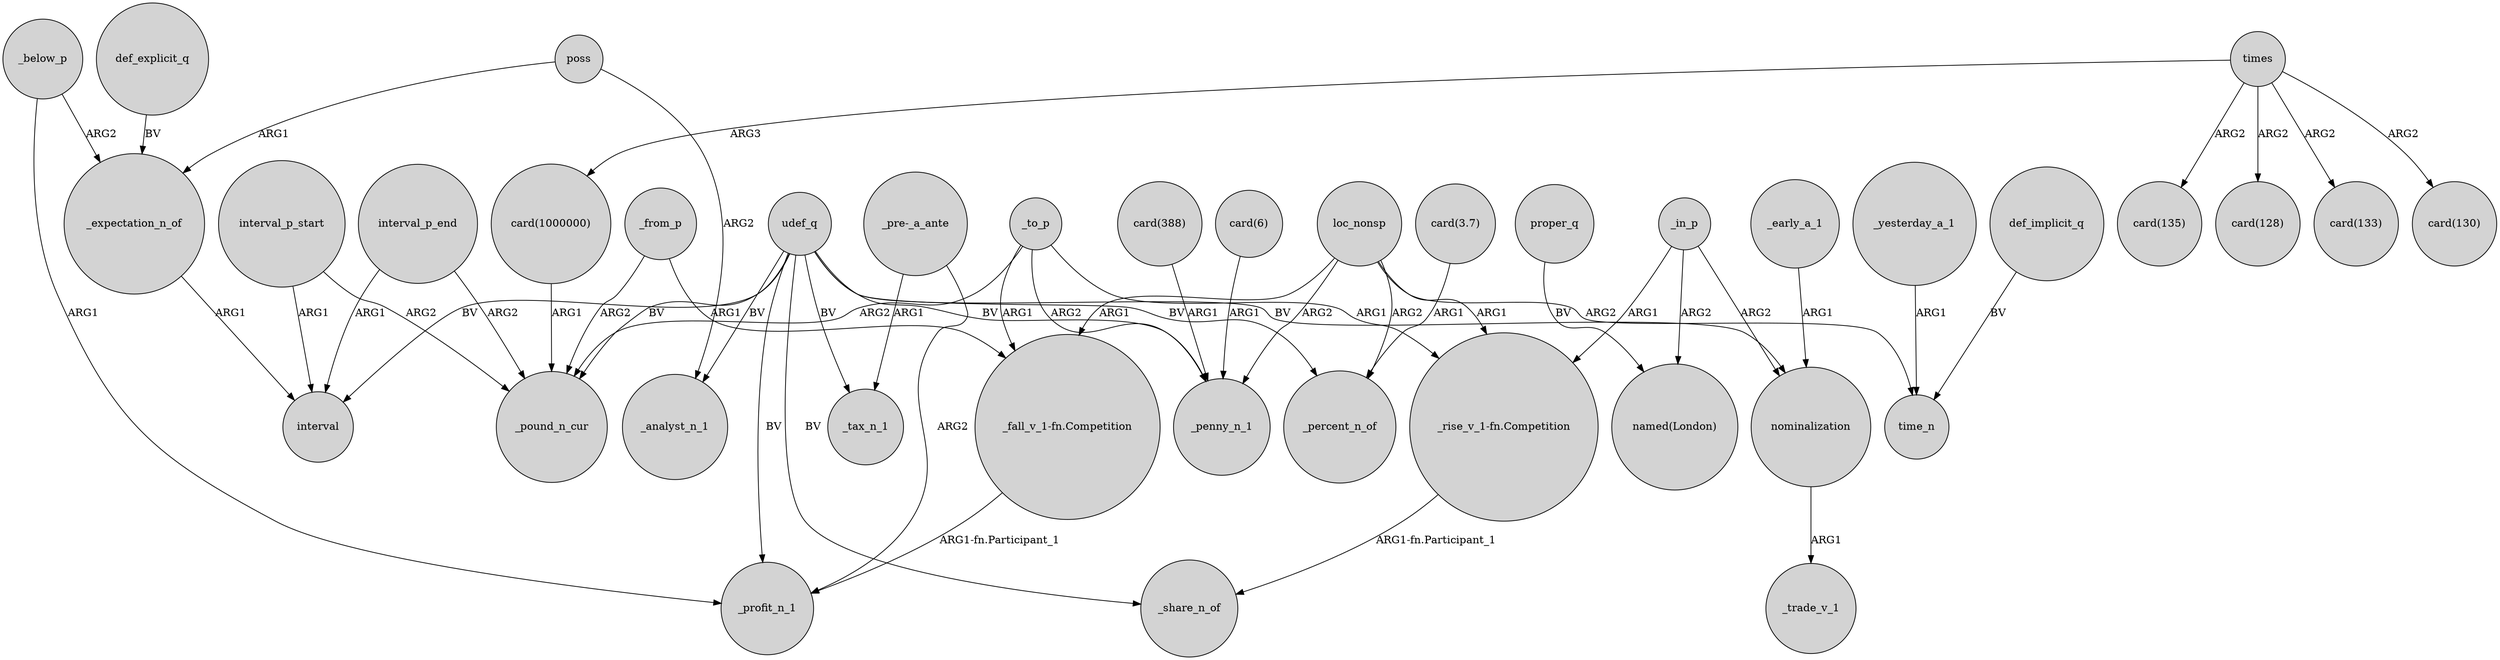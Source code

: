 digraph {
	node [shape=circle style=filled]
	udef_q -> _pound_n_cur [label=BV]
	"card(388)" -> _penny_n_1 [label=ARG1]
	_expectation_n_of -> interval [label=ARG1]
	"_rise_v_1-fn.Competition" -> _share_n_of [label="ARG1-fn.Participant_1"]
	"card(3.7)" -> _percent_n_of [label=ARG1]
	loc_nonsp -> "_rise_v_1-fn.Competition" [label=ARG1]
	_to_p -> "_fall_v_1-fn.Competition" [label=ARG1]
	_in_p -> "named(London)" [label=ARG2]
	udef_q -> _analyst_n_1 [label=BV]
	"_pre-_a_ante" -> _profit_n_1 [label=ARG2]
	loc_nonsp -> "_fall_v_1-fn.Competition" [label=ARG1]
	udef_q -> nominalization [label=BV]
	udef_q -> _tax_n_1 [label=BV]
	udef_q -> interval [label=BV]
	times -> "card(1000000)" [label=ARG3]
	_early_a_1 -> nominalization [label=ARG1]
	udef_q -> _profit_n_1 [label=BV]
	_yesterday_a_1 -> time_n [label=ARG1]
	_to_p -> _penny_n_1 [label=ARG2]
	_from_p -> _pound_n_cur [label=ARG2]
	interval_p_start -> interval [label=ARG1]
	_to_p -> _pound_n_cur [label=ARG2]
	_below_p -> _profit_n_1 [label=ARG1]
	"_fall_v_1-fn.Competition" -> _profit_n_1 [label="ARG1-fn.Participant_1"]
	_from_p -> "_fall_v_1-fn.Competition" [label=ARG1]
	_below_p -> _expectation_n_of [label=ARG2]
	loc_nonsp -> _penny_n_1 [label=ARG2]
	_to_p -> "_rise_v_1-fn.Competition" [label=ARG1]
	poss -> _expectation_n_of [label=ARG1]
	udef_q -> _percent_n_of [label=BV]
	times -> "card(135)" [label=ARG2]
	"card(1000000)" -> _pound_n_cur [label=ARG1]
	udef_q -> _share_n_of [label=BV]
	interval_p_start -> _pound_n_cur [label=ARG2]
	interval_p_end -> interval [label=ARG1]
	interval_p_end -> _pound_n_cur [label=ARG2]
	"_pre-_a_ante" -> _tax_n_1 [label=ARG1]
	poss -> _analyst_n_1 [label=ARG2]
	times -> "card(128)" [label=ARG2]
	udef_q -> _penny_n_1 [label=BV]
	proper_q -> "named(London)" [label=BV]
	loc_nonsp -> time_n [label=ARG2]
	times -> "card(133)" [label=ARG2]
	_in_p -> "_rise_v_1-fn.Competition" [label=ARG1]
	_in_p -> nominalization [label=ARG2]
	def_explicit_q -> _expectation_n_of [label=BV]
	def_implicit_q -> time_n [label=BV]
	nominalization -> _trade_v_1 [label=ARG1]
	times -> "card(130)" [label=ARG2]
	loc_nonsp -> _percent_n_of [label=ARG2]
	"card(6)" -> _penny_n_1 [label=ARG1]
}
